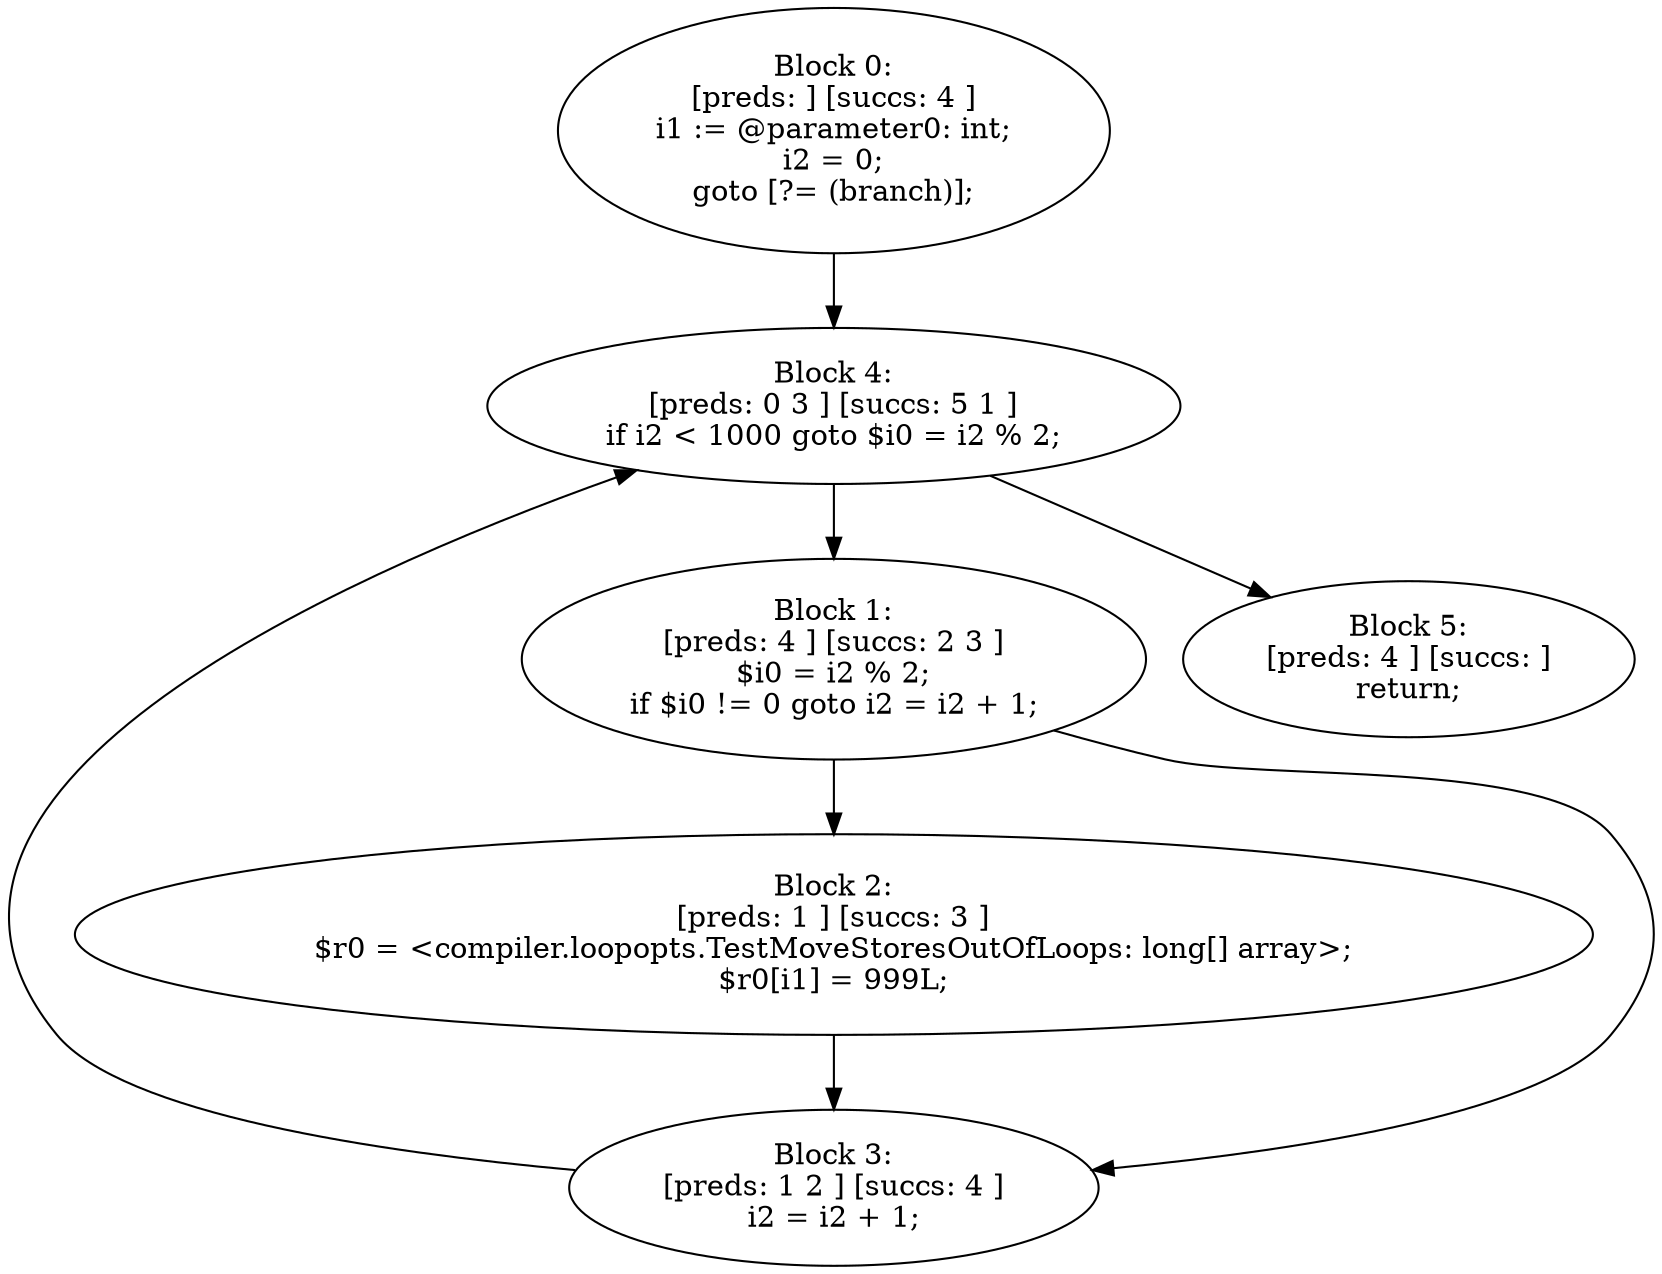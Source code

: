 digraph "unitGraph" {
    "Block 0:
[preds: ] [succs: 4 ]
i1 := @parameter0: int;
i2 = 0;
goto [?= (branch)];
"
    "Block 1:
[preds: 4 ] [succs: 2 3 ]
$i0 = i2 % 2;
if $i0 != 0 goto i2 = i2 + 1;
"
    "Block 2:
[preds: 1 ] [succs: 3 ]
$r0 = <compiler.loopopts.TestMoveStoresOutOfLoops: long[] array>;
$r0[i1] = 999L;
"
    "Block 3:
[preds: 1 2 ] [succs: 4 ]
i2 = i2 + 1;
"
    "Block 4:
[preds: 0 3 ] [succs: 5 1 ]
if i2 < 1000 goto $i0 = i2 % 2;
"
    "Block 5:
[preds: 4 ] [succs: ]
return;
"
    "Block 0:
[preds: ] [succs: 4 ]
i1 := @parameter0: int;
i2 = 0;
goto [?= (branch)];
"->"Block 4:
[preds: 0 3 ] [succs: 5 1 ]
if i2 < 1000 goto $i0 = i2 % 2;
";
    "Block 1:
[preds: 4 ] [succs: 2 3 ]
$i0 = i2 % 2;
if $i0 != 0 goto i2 = i2 + 1;
"->"Block 2:
[preds: 1 ] [succs: 3 ]
$r0 = <compiler.loopopts.TestMoveStoresOutOfLoops: long[] array>;
$r0[i1] = 999L;
";
    "Block 1:
[preds: 4 ] [succs: 2 3 ]
$i0 = i2 % 2;
if $i0 != 0 goto i2 = i2 + 1;
"->"Block 3:
[preds: 1 2 ] [succs: 4 ]
i2 = i2 + 1;
";
    "Block 2:
[preds: 1 ] [succs: 3 ]
$r0 = <compiler.loopopts.TestMoveStoresOutOfLoops: long[] array>;
$r0[i1] = 999L;
"->"Block 3:
[preds: 1 2 ] [succs: 4 ]
i2 = i2 + 1;
";
    "Block 3:
[preds: 1 2 ] [succs: 4 ]
i2 = i2 + 1;
"->"Block 4:
[preds: 0 3 ] [succs: 5 1 ]
if i2 < 1000 goto $i0 = i2 % 2;
";
    "Block 4:
[preds: 0 3 ] [succs: 5 1 ]
if i2 < 1000 goto $i0 = i2 % 2;
"->"Block 5:
[preds: 4 ] [succs: ]
return;
";
    "Block 4:
[preds: 0 3 ] [succs: 5 1 ]
if i2 < 1000 goto $i0 = i2 % 2;
"->"Block 1:
[preds: 4 ] [succs: 2 3 ]
$i0 = i2 % 2;
if $i0 != 0 goto i2 = i2 + 1;
";
}
